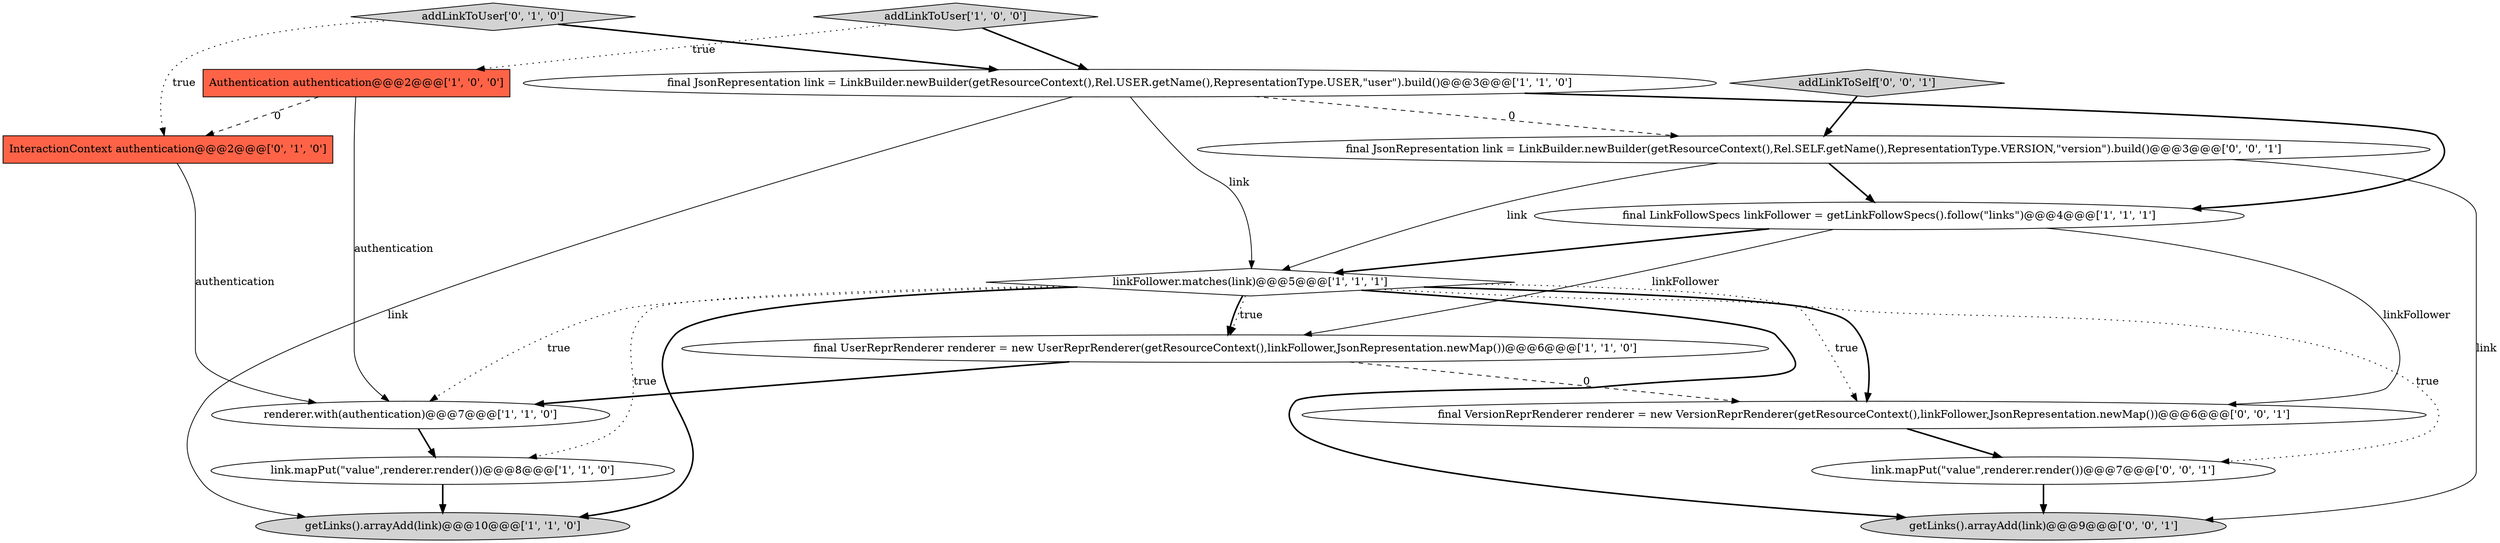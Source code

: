 digraph {
11 [style = filled, label = "link.mapPut(\"value\",renderer.render())@@@7@@@['0', '0', '1']", fillcolor = white, shape = ellipse image = "AAA0AAABBB3BBB"];
0 [style = filled, label = "linkFollower.matches(link)@@@5@@@['1', '1', '1']", fillcolor = white, shape = diamond image = "AAA0AAABBB1BBB"];
8 [style = filled, label = "link.mapPut(\"value\",renderer.render())@@@8@@@['1', '1', '0']", fillcolor = white, shape = ellipse image = "AAA0AAABBB1BBB"];
12 [style = filled, label = "addLinkToSelf['0', '0', '1']", fillcolor = lightgray, shape = diamond image = "AAA0AAABBB3BBB"];
6 [style = filled, label = "final UserReprRenderer renderer = new UserReprRenderer(getResourceContext(),linkFollower,JsonRepresentation.newMap())@@@6@@@['1', '1', '0']", fillcolor = white, shape = ellipse image = "AAA0AAABBB1BBB"];
1 [style = filled, label = "renderer.with(authentication)@@@7@@@['1', '1', '0']", fillcolor = white, shape = ellipse image = "AAA0AAABBB1BBB"];
13 [style = filled, label = "final JsonRepresentation link = LinkBuilder.newBuilder(getResourceContext(),Rel.SELF.getName(),RepresentationType.VERSION,\"version\").build()@@@3@@@['0', '0', '1']", fillcolor = white, shape = ellipse image = "AAA0AAABBB3BBB"];
2 [style = filled, label = "Authentication authentication@@@2@@@['1', '0', '0']", fillcolor = tomato, shape = box image = "AAA1AAABBB1BBB"];
14 [style = filled, label = "getLinks().arrayAdd(link)@@@9@@@['0', '0', '1']", fillcolor = lightgray, shape = ellipse image = "AAA0AAABBB3BBB"];
9 [style = filled, label = "InteractionContext authentication@@@2@@@['0', '1', '0']", fillcolor = tomato, shape = box image = "AAA1AAABBB2BBB"];
4 [style = filled, label = "getLinks().arrayAdd(link)@@@10@@@['1', '1', '0']", fillcolor = lightgray, shape = ellipse image = "AAA0AAABBB1BBB"];
5 [style = filled, label = "addLinkToUser['1', '0', '0']", fillcolor = lightgray, shape = diamond image = "AAA0AAABBB1BBB"];
15 [style = filled, label = "final VersionReprRenderer renderer = new VersionReprRenderer(getResourceContext(),linkFollower,JsonRepresentation.newMap())@@@6@@@['0', '0', '1']", fillcolor = white, shape = ellipse image = "AAA0AAABBB3BBB"];
7 [style = filled, label = "final LinkFollowSpecs linkFollower = getLinkFollowSpecs().follow(\"links\")@@@4@@@['1', '1', '1']", fillcolor = white, shape = ellipse image = "AAA0AAABBB1BBB"];
3 [style = filled, label = "final JsonRepresentation link = LinkBuilder.newBuilder(getResourceContext(),Rel.USER.getName(),RepresentationType.USER,\"user\").build()@@@3@@@['1', '1', '0']", fillcolor = white, shape = ellipse image = "AAA0AAABBB1BBB"];
10 [style = filled, label = "addLinkToUser['0', '1', '0']", fillcolor = lightgray, shape = diamond image = "AAA0AAABBB2BBB"];
5->3 [style = bold, label=""];
1->8 [style = bold, label=""];
11->14 [style = bold, label=""];
0->6 [style = bold, label=""];
0->15 [style = dotted, label="true"];
13->14 [style = solid, label="link"];
10->3 [style = bold, label=""];
3->0 [style = solid, label="link"];
7->0 [style = bold, label=""];
0->6 [style = dotted, label="true"];
10->9 [style = dotted, label="true"];
3->13 [style = dashed, label="0"];
0->15 [style = bold, label=""];
2->1 [style = solid, label="authentication"];
0->8 [style = dotted, label="true"];
6->1 [style = bold, label=""];
12->13 [style = bold, label=""];
0->14 [style = bold, label=""];
7->15 [style = solid, label="linkFollower"];
15->11 [style = bold, label=""];
3->7 [style = bold, label=""];
6->15 [style = dashed, label="0"];
0->4 [style = bold, label=""];
2->9 [style = dashed, label="0"];
13->7 [style = bold, label=""];
3->4 [style = solid, label="link"];
7->6 [style = solid, label="linkFollower"];
8->4 [style = bold, label=""];
9->1 [style = solid, label="authentication"];
0->11 [style = dotted, label="true"];
13->0 [style = solid, label="link"];
5->2 [style = dotted, label="true"];
0->1 [style = dotted, label="true"];
}

